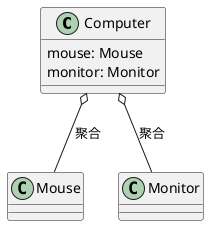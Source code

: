 @startuml
'https://plantuml.com/class-diagram
'聚合关系

class Computer{
    mouse: Mouse
    monitor: Monitor
}
class Mouse
class Monitor

Computer o-- Mouse: 聚合
Computer o-- Monitor: 聚合


@enduml